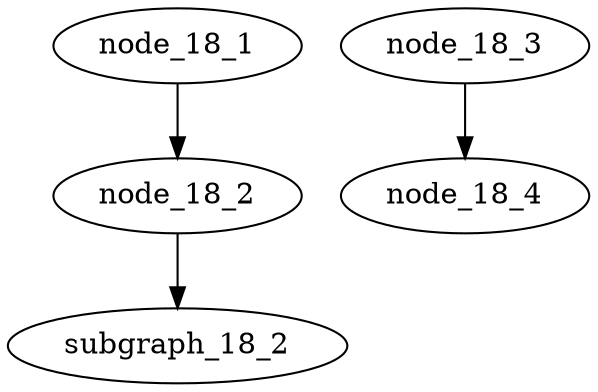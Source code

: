 digraph graph_18
{
	subgraph subgraph_18_1
	{
		node_18_1 [fillcolor = red]
	}
	->
	subgraph
	{
		node_18_2 [fillcolor = green]
	}
	->
	subgraph_18_2
	{
		node_18_3 [fillcolor = blue]
	}
	->
	{
		node_18_4 [fillcolor = maroon]
	}
}
